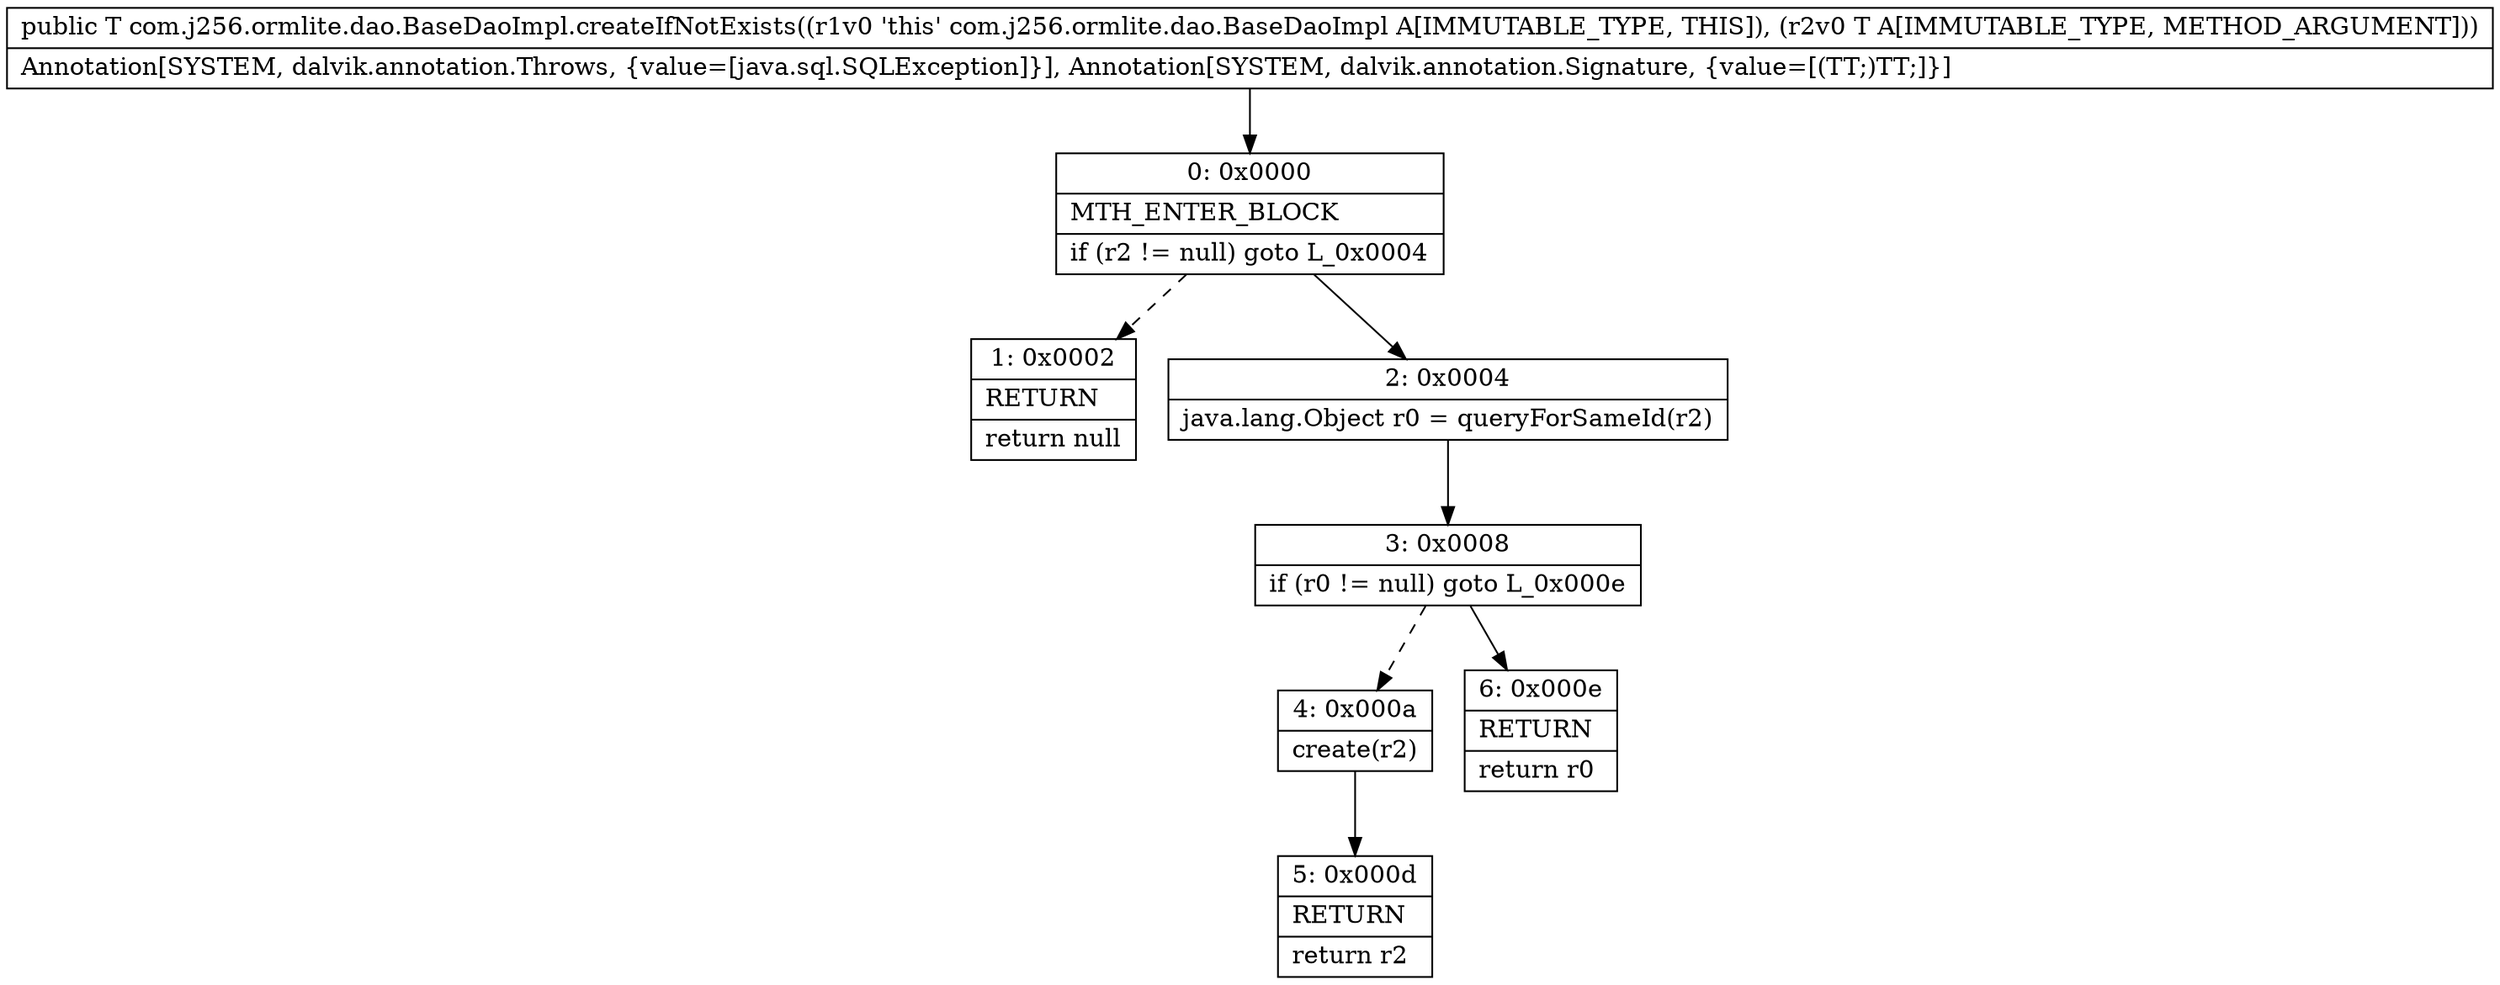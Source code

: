 digraph "CFG forcom.j256.ormlite.dao.BaseDaoImpl.createIfNotExists(Ljava\/lang\/Object;)Ljava\/lang\/Object;" {
Node_0 [shape=record,label="{0\:\ 0x0000|MTH_ENTER_BLOCK\l|if (r2 != null) goto L_0x0004\l}"];
Node_1 [shape=record,label="{1\:\ 0x0002|RETURN\l|return null\l}"];
Node_2 [shape=record,label="{2\:\ 0x0004|java.lang.Object r0 = queryForSameId(r2)\l}"];
Node_3 [shape=record,label="{3\:\ 0x0008|if (r0 != null) goto L_0x000e\l}"];
Node_4 [shape=record,label="{4\:\ 0x000a|create(r2)\l}"];
Node_5 [shape=record,label="{5\:\ 0x000d|RETURN\l|return r2\l}"];
Node_6 [shape=record,label="{6\:\ 0x000e|RETURN\l|return r0\l}"];
MethodNode[shape=record,label="{public T com.j256.ormlite.dao.BaseDaoImpl.createIfNotExists((r1v0 'this' com.j256.ormlite.dao.BaseDaoImpl A[IMMUTABLE_TYPE, THIS]), (r2v0 T A[IMMUTABLE_TYPE, METHOD_ARGUMENT]))  | Annotation[SYSTEM, dalvik.annotation.Throws, \{value=[java.sql.SQLException]\}], Annotation[SYSTEM, dalvik.annotation.Signature, \{value=[(TT;)TT;]\}]\l}"];
MethodNode -> Node_0;
Node_0 -> Node_1[style=dashed];
Node_0 -> Node_2;
Node_2 -> Node_3;
Node_3 -> Node_4[style=dashed];
Node_3 -> Node_6;
Node_4 -> Node_5;
}

